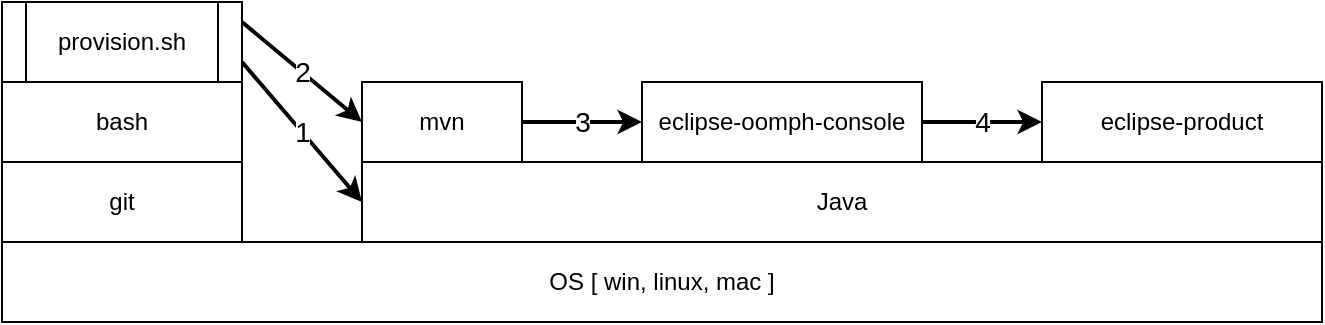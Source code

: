 <mxfile version="12.9.3" type="device" pages="2"><diagram id="CoWMTLG1CehITvHyafw2" name="Page-2"><mxGraphModel dx="1086" dy="966" grid="1" gridSize="10" guides="1" tooltips="1" connect="1" arrows="1" fold="1" page="1" pageScale="1" pageWidth="1654" pageHeight="1169" math="0" shadow="0"><root><mxCell id="JC8oujavfnuTxzvdn6N4-0"/><mxCell id="JC8oujavfnuTxzvdn6N4-1" parent="JC8oujavfnuTxzvdn6N4-0"/><mxCell id="WyvF1Z0GljX4EkI5DQej-1" value="Java" style="rounded=0;whiteSpace=wrap;html=1;" vertex="1" parent="JC8oujavfnuTxzvdn6N4-1"><mxGeometry x="220" y="480" width="480" height="40" as="geometry"/></mxCell><mxCell id="WyvF1Z0GljX4EkI5DQej-2" value="OS [ win, linux, mac ]" style="rounded=0;whiteSpace=wrap;html=1;" vertex="1" parent="JC8oujavfnuTxzvdn6N4-1"><mxGeometry x="40" y="520" width="660" height="40" as="geometry"/></mxCell><mxCell id="WyvF1Z0GljX4EkI5DQej-11" value="3" style="edgeStyle=none;rounded=0;orthogonalLoop=1;jettySize=auto;html=1;exitX=1;exitY=0.5;exitDx=0;exitDy=0;entryX=0;entryY=0.5;entryDx=0;entryDy=0;strokeWidth=2;fontSize=14;" edge="1" parent="JC8oujavfnuTxzvdn6N4-1" source="WyvF1Z0GljX4EkI5DQej-3" target="WyvF1Z0GljX4EkI5DQej-10"><mxGeometry relative="1" as="geometry"/></mxCell><mxCell id="WyvF1Z0GljX4EkI5DQej-3" value="mvn" style="rounded=0;whiteSpace=wrap;html=1;" vertex="1" parent="JC8oujavfnuTxzvdn6N4-1"><mxGeometry x="220" y="440" width="80" height="40" as="geometry"/></mxCell><mxCell id="WyvF1Z0GljX4EkI5DQej-4" value="git" style="rounded=0;whiteSpace=wrap;html=1;" vertex="1" parent="JC8oujavfnuTxzvdn6N4-1"><mxGeometry x="40" y="480" width="120" height="40" as="geometry"/></mxCell><mxCell id="WyvF1Z0GljX4EkI5DQej-5" value="bash" style="rounded=0;whiteSpace=wrap;html=1;" vertex="1" parent="JC8oujavfnuTxzvdn6N4-1"><mxGeometry x="40" y="440" width="120" height="40" as="geometry"/></mxCell><mxCell id="WyvF1Z0GljX4EkI5DQej-8" value="1" style="rounded=0;orthogonalLoop=1;jettySize=auto;html=1;exitX=1;exitY=0.75;exitDx=0;exitDy=0;entryX=0;entryY=0.5;entryDx=0;entryDy=0;strokeWidth=2;fontSize=14;spacing=2;" edge="1" parent="JC8oujavfnuTxzvdn6N4-1" source="WyvF1Z0GljX4EkI5DQej-7" target="WyvF1Z0GljX4EkI5DQej-1"><mxGeometry relative="1" as="geometry"/></mxCell><mxCell id="WyvF1Z0GljX4EkI5DQej-9" value="2" style="edgeStyle=none;rounded=0;orthogonalLoop=1;jettySize=auto;html=1;exitX=1;exitY=0.25;exitDx=0;exitDy=0;entryX=0;entryY=0.5;entryDx=0;entryDy=0;strokeWidth=2;fontSize=14;spacing=2;" edge="1" parent="JC8oujavfnuTxzvdn6N4-1" source="WyvF1Z0GljX4EkI5DQej-7" target="WyvF1Z0GljX4EkI5DQej-3"><mxGeometry relative="1" as="geometry"/></mxCell><mxCell id="WyvF1Z0GljX4EkI5DQej-7" value="provision.sh" style="shape=process;whiteSpace=wrap;html=1;backgroundOutline=1;" vertex="1" parent="JC8oujavfnuTxzvdn6N4-1"><mxGeometry x="40" y="400" width="120" height="40" as="geometry"/></mxCell><mxCell id="WyvF1Z0GljX4EkI5DQej-13" value="4" style="edgeStyle=none;rounded=0;orthogonalLoop=1;jettySize=auto;html=1;exitX=1;exitY=0.5;exitDx=0;exitDy=0;entryX=0;entryY=0.5;entryDx=0;entryDy=0;strokeWidth=2;fontSize=14;" edge="1" parent="JC8oujavfnuTxzvdn6N4-1" source="WyvF1Z0GljX4EkI5DQej-10" target="WyvF1Z0GljX4EkI5DQej-12"><mxGeometry relative="1" as="geometry"/></mxCell><mxCell id="WyvF1Z0GljX4EkI5DQej-10" value="eclipse-oomph-console" style="rounded=0;whiteSpace=wrap;html=1;" vertex="1" parent="JC8oujavfnuTxzvdn6N4-1"><mxGeometry x="360" y="440" width="140" height="40" as="geometry"/></mxCell><mxCell id="WyvF1Z0GljX4EkI5DQej-12" value="eclipse-product" style="rounded=0;whiteSpace=wrap;html=1;" vertex="1" parent="JC8oujavfnuTxzvdn6N4-1"><mxGeometry x="560" y="440" width="140" height="40" as="geometry"/></mxCell></root></mxGraphModel></diagram><diagram id="m2GB_y8g6KG8DCzBUbob" name="Overview"><mxGraphModel dx="1086" dy="966" grid="1" gridSize="10" guides="1" tooltips="1" connect="1" arrows="1" fold="1" page="1" pageScale="1" pageWidth="1654" pageHeight="1169" math="0" shadow="0"><root><mxCell id="0"/><mxCell id="1" parent="0"/><mxCell id="MmLk9jiyEygqF4Cp5ilk-51" value="install&lt;br&gt;&amp;amp;&lt;br&gt;configure" style="edgeStyle=none;rounded=0;orthogonalLoop=1;jettySize=auto;html=1;exitX=1;exitY=0.5;exitDx=0;exitDy=0;strokeColor=#000000;strokeWidth=3;fontSize=13;fontStyle=1;fillColor=#dae8fc;" parent="1" source="MmLk9jiyEygqF4Cp5ilk-1" target="MmLk9jiyEygqF4Cp5ilk-6" edge="1"><mxGeometry relative="1" as="geometry"/></mxCell><mxCell id="MmLk9jiyEygqF4Cp5ilk-56" value="self-update&lt;br&gt;product repo" style="edgeStyle=none;rounded=0;orthogonalLoop=1;jettySize=auto;html=1;strokeColor=#000000;strokeWidth=3;fontSize=13;fontStyle=1;dashed=1;" parent="1" source="MmLk9jiyEygqF4Cp5ilk-74" target="MmLk9jiyEygqF4Cp5ilk-55" edge="1"><mxGeometry relative="1" as="geometry"/></mxCell><mxCell id="MmLk9jiyEygqF4Cp5ilk-59" value="read" style="edgeStyle=none;rounded=0;orthogonalLoop=1;jettySize=auto;html=1;strokeColor=#000000;strokeWidth=3;fontSize=13;fontStyle=1;dashed=1;" parent="1" source="MmLk9jiyEygqF4Cp5ilk-74" target="MmLk9jiyEygqF4Cp5ilk-58" edge="1"><mxGeometry relative="1" as="geometry"/></mxCell><mxCell id="MmLk9jiyEygqF4Cp5ilk-1" value="oomph installer" style="shape=process;whiteSpace=wrap;html=1;backgroundOutline=1;fillColor=#f5f5f5;strokeColor=#666666;fontColor=#333333;" parent="1" vertex="1"><mxGeometry x="415" y="390" width="115" height="60" as="geometry"/></mxCell><mxCell id="MmLk9jiyEygqF4Cp5ilk-5" value="self-update" style="edgeStyle=orthogonalEdgeStyle;rounded=0;orthogonalLoop=1;jettySize=auto;html=1;exitX=0;exitY=0.25;exitDx=0;exitDy=0;curved=1;strokeWidth=3;fontStyle=1;fontSize=13;" parent="1" source="MmLk9jiyEygqF4Cp5ilk-74" target="MmLk9jiyEygqF4Cp5ilk-74" edge="1"><mxGeometry x="0.261" y="20" relative="1" as="geometry"><mxPoint x="444" y="340" as="targetPoint"/><Array as="points"><mxPoint x="380" y="405"/><mxPoint x="380" y="340"/><mxPoint x="444" y="340"/></Array><mxPoint as="offset"/></mxGeometry></mxCell><mxCell id="MmLk9jiyEygqF4Cp5ilk-54" value="oomph / Eclipse Installer - Model Overview" style="text;html=1;strokeColor=#000000;fillColor=none;align=center;verticalAlign=middle;whiteSpace=wrap;rounded=0;labelBackgroundColor=none;fontSize=36;" parent="1" vertex="1"><mxGeometry x="80" y="40" width="830" height="80" as="geometry"/></mxCell><mxCell id="MmLk9jiyEygqF4Cp5ilk-55" value="&amp;lt;p2 repo&amp;gt;&lt;br&gt;oomph product" style="shape=cylinder;whiteSpace=wrap;html=1;boundedLbl=1;backgroundOutline=1;labelBackgroundColor=none;strokeColor=#9673a6;fillColor=#e1d5e7;fontSize=14;" parent="1" vertex="1"><mxGeometry x="80" y="375" width="155" height="90" as="geometry"/></mxCell><mxCell id="MmLk9jiyEygqF4Cp5ilk-58" value="&amp;lt;p2 repo&amp;gt;&lt;br&gt;product/project bundles" style="shape=cylinder;whiteSpace=wrap;html=1;boundedLbl=1;backgroundOutline=1;labelBackgroundColor=none;strokeColor=#9673a6;fillColor=#e1d5e7;fontSize=14;" parent="1" vertex="1"><mxGeometry x="130" y="720" width="155" height="90" as="geometry"/></mxCell><mxCell id="MmLk9jiyEygqF4Cp5ilk-62" value="1" style="ellipse;whiteSpace=wrap;html=1;aspect=fixed;labelBackgroundColor=none;strokeColor=#b85450;fillColor=#f8cecc;fontSize=20;fontStyle=1;fontFamily=Lucida Console;" parent="1" vertex="1"><mxGeometry x="540" y="200" width="30" height="30" as="geometry"/></mxCell><mxCell id="MmLk9jiyEygqF4Cp5ilk-66" style="edgeStyle=none;rounded=0;orthogonalLoop=1;jettySize=auto;html=1;strokeColor=#000000;strokeWidth=3;fontFamily=Lucida Console;fontSize=14;" parent="1" source="MmLk9jiyEygqF4Cp5ilk-63" target="MmLk9jiyEygqF4Cp5ilk-1" edge="1"><mxGeometry relative="1" as="geometry"/></mxCell><mxCell id="MmLk9jiyEygqF4Cp5ilk-83" style="edgeStyle=none;rounded=0;orthogonalLoop=1;jettySize=auto;html=1;exitX=0.75;exitY=1;exitDx=0;exitDy=0;strokeColor=#000000;strokeWidth=3;fontFamily=Lucida Console;fontSize=14;" parent="1" source="MmLk9jiyEygqF4Cp5ilk-63" target="MmLk9jiyEygqF4Cp5ilk-76" edge="1"><mxGeometry relative="1" as="geometry"/></mxCell><mxCell id="MmLk9jiyEygqF4Cp5ilk-63" value="start.sh" style="shape=process;whiteSpace=wrap;html=1;backgroundOutline=1;labelBackgroundColor=none;strokeColor=#000000;fillColor=none;gradientColor=#ffffff;fontFamily=Lucida Console;fontSize=14;fontStyle=1" parent="1" vertex="1"><mxGeometry x="600" y="200" width="120" height="60" as="geometry"/></mxCell><mxCell id="MmLk9jiyEygqF4Cp5ilk-65" style="edgeStyle=none;rounded=0;orthogonalLoop=1;jettySize=auto;html=1;exitX=0.5;exitY=0.5;exitDx=0;exitDy=0;exitPerimeter=0;strokeColor=#000000;strokeWidth=3;fontFamily=Lucida Console;fontSize=14;" parent="1" source="MmLk9jiyEygqF4Cp5ilk-64" target="MmLk9jiyEygqF4Cp5ilk-63" edge="1"><mxGeometry relative="1" as="geometry"/></mxCell><mxCell id="MmLk9jiyEygqF4Cp5ilk-64" value="User" style="shape=umlActor;verticalLabelPosition=bottom;labelBackgroundColor=#ffffff;verticalAlign=top;html=1;outlineConnect=0;strokeColor=#000000;fillColor=none;gradientColor=#ffffff;fontFamily=Lucida Console;fontSize=14;" parent="1" vertex="1"><mxGeometry x="490" y="200" width="30" height="60" as="geometry"/></mxCell><mxCell id="MmLk9jiyEygqF4Cp5ilk-67" value="2" style="ellipse;whiteSpace=wrap;html=1;aspect=fixed;labelBackgroundColor=none;strokeColor=#b85450;fillColor=#f8cecc;fontSize=20;fontStyle=1;fontFamily=Lucida Console;" parent="1" vertex="1"><mxGeometry x="570" y="320" width="30" height="30" as="geometry"/></mxCell><mxCell id="MmLk9jiyEygqF4Cp5ilk-68" value="3" style="ellipse;whiteSpace=wrap;html=1;aspect=fixed;labelBackgroundColor=none;strokeColor=#b85450;fillColor=#f8cecc;fontSize=20;fontStyle=1;fontFamily=Lucida Console;" parent="1" vertex="1"><mxGeometry x="550" y="480" width="30" height="30" as="geometry"/></mxCell><mxCell id="MmLk9jiyEygqF4Cp5ilk-71" value="5" style="ellipse;whiteSpace=wrap;html=1;aspect=fixed;labelBackgroundColor=none;strokeColor=#b85450;fillColor=#f8cecc;fontSize=20;fontStyle=1;fontFamily=Lucida Console;" parent="1" vertex="1"><mxGeometry x="600" y="450" width="30" height="30" as="geometry"/></mxCell><mxCell id="MmLk9jiyEygqF4Cp5ilk-72" value="6" style="ellipse;whiteSpace=wrap;html=1;aspect=fixed;labelBackgroundColor=none;strokeColor=#b85450;fillColor=#f8cecc;fontSize=20;fontStyle=1;fontFamily=Lucida Console;" parent="1" vertex="1"><mxGeometry x="300" y="660" width="30" height="30" as="geometry"/></mxCell><mxCell id="MmLk9jiyEygqF4Cp5ilk-74" value="oomph installer" style="shape=process;whiteSpace=wrap;html=1;backgroundOutline=1;fillColor=#f5f5f5;strokeColor=#666666;fontColor=#333333;fontStyle=1" parent="1" vertex="1"><mxGeometry x="415" y="390" width="115" height="60" as="geometry"/></mxCell><mxCell id="MmLk9jiyEygqF4Cp5ilk-80" value="" style="group" parent="1" vertex="1" connectable="0"><mxGeometry x="690" y="360" width="380" height="120" as="geometry"/></mxCell><mxCell id="MmLk9jiyEygqF4Cp5ilk-57" value="" style="group;fillColor=#1ba1e2;strokeColor=#006EAF;fontColor=#ffffff;fontSize=14;fontStyle=0" parent="MmLk9jiyEygqF4Cp5ilk-80" vertex="1" connectable="0"><mxGeometry width="380" height="120" as="geometry"/></mxCell><mxCell id="MmLk9jiyEygqF4Cp5ilk-6" value="Eclipse Product" style="shape=process;whiteSpace=wrap;html=1;backgroundOutline=1;verticalAlign=top;spacingTop=10;size=0.044;fillColor=none;" parent="MmLk9jiyEygqF4Cp5ilk-80" vertex="1"><mxGeometry width="380" height="120" as="geometry"/></mxCell><mxCell id="MmLk9jiyEygqF4Cp5ilk-36" value="oomph&lt;br&gt;updater" style="shape=process;whiteSpace=wrap;html=1;backgroundOutline=1;fillColor=#f5f5f5;strokeColor=#666666;fontColor=#333333;" parent="MmLk9jiyEygqF4Cp5ilk-80" vertex="1"><mxGeometry x="140" y="40" width="100" height="60" as="geometry"/></mxCell><mxCell id="MmLk9jiyEygqF4Cp5ilk-39" value="oomph&lt;br&gt;project&lt;br&gt;setup" style="shape=process;whiteSpace=wrap;html=1;backgroundOutline=1;fillColor=#f5f5f5;strokeColor=#666666;fontColor=#333333;" parent="MmLk9jiyEygqF4Cp5ilk-80" vertex="1"><mxGeometry x="255" y="40" width="100" height="60" as="geometry"/></mxCell><mxCell id="MmLk9jiyEygqF4Cp5ilk-40" value="oomph&lt;br&gt;authoring" style="shape=process;whiteSpace=wrap;html=1;backgroundOutline=1;fillColor=#f5f5f5;strokeColor=#666666;fontColor=#333333;" parent="MmLk9jiyEygqF4Cp5ilk-80" vertex="1"><mxGeometry x="25" y="40" width="100" height="60" as="geometry"/></mxCell><mxCell id="MmLk9jiyEygqF4Cp5ilk-75" value="" style="group;fillColor=#1ba1e2;strokeColor=#006EAF;fontColor=#ffffff;fontSize=14;fontStyle=1" parent="MmLk9jiyEygqF4Cp5ilk-80" vertex="1" connectable="0"><mxGeometry width="380" height="120" as="geometry"/></mxCell><mxCell id="MmLk9jiyEygqF4Cp5ilk-76" value="Eclipse Product" style="shape=process;whiteSpace=wrap;html=1;backgroundOutline=1;verticalAlign=top;spacingTop=10;size=0.044;fillColor=none;fontStyle=1;fontSize=14;" parent="MmLk9jiyEygqF4Cp5ilk-75" vertex="1"><mxGeometry width="380" height="120" as="geometry"/></mxCell><mxCell id="MmLk9jiyEygqF4Cp5ilk-77" value="oomph&lt;br&gt;updater" style="shape=process;whiteSpace=wrap;html=1;backgroundOutline=1;fillColor=#f5f5f5;strokeColor=#666666;fontColor=#333333;fontStyle=1" parent="MmLk9jiyEygqF4Cp5ilk-75" vertex="1"><mxGeometry x="140" y="40" width="100" height="60" as="geometry"/></mxCell><mxCell id="MmLk9jiyEygqF4Cp5ilk-78" value="oomph&lt;br&gt;project&lt;br&gt;setup" style="shape=process;whiteSpace=wrap;html=1;backgroundOutline=1;fillColor=#f5f5f5;strokeColor=#666666;fontColor=#333333;fontStyle=1" parent="MmLk9jiyEygqF4Cp5ilk-75" vertex="1"><mxGeometry x="255" y="40" width="100" height="60" as="geometry"/></mxCell><mxCell id="MmLk9jiyEygqF4Cp5ilk-79" value="oomph&lt;br&gt;authoring" style="shape=process;whiteSpace=wrap;html=1;backgroundOutline=1;fillColor=#f5f5f5;strokeColor=#666666;fontColor=#333333;fontStyle=1" parent="MmLk9jiyEygqF4Cp5ilk-75" vertex="1"><mxGeometry x="25" y="40" width="100" height="60" as="geometry"/></mxCell><mxCell id="MmLk9jiyEygqF4Cp5ilk-81" value="1" style="ellipse;whiteSpace=wrap;html=1;aspect=fixed;labelBackgroundColor=none;strokeColor=#b85450;fillColor=#FF3333;fontSize=20;fontStyle=1;fontFamily=Lucida Console;" parent="1" vertex="1"><mxGeometry x="750" y="280" width="30" height="30" as="geometry"/></mxCell><mxCell id="MmLk9jiyEygqF4Cp5ilk-82" value="4" style="ellipse;whiteSpace=wrap;html=1;aspect=fixed;labelBackgroundColor=none;strokeColor=#b85450;fillColor=#f8cecc;fontSize=20;fontStyle=1;fontFamily=Lucida Console;" parent="1" vertex="1"><mxGeometry x="440" y="490" width="30" height="30" as="geometry"/></mxCell><mxCell id="MmLk9jiyEygqF4Cp5ilk-60" value="read" style="edgeStyle=none;rounded=0;orthogonalLoop=1;jettySize=auto;html=1;strokeColor=#000000;strokeWidth=3;fontSize=13;fontStyle=1;dashed=1;" parent="1" source="MmLk9jiyEygqF4Cp5ilk-36" target="MmLk9jiyEygqF4Cp5ilk-58" edge="1"><mxGeometry relative="1" as="geometry"/></mxCell><mxCell id="MmLk9jiyEygqF4Cp5ilk-53" value="write" style="edgeStyle=none;rounded=0;orthogonalLoop=1;jettySize=auto;html=1;exitX=0.5;exitY=1;exitDx=0;exitDy=0;entryX=0.5;entryY=0;entryDx=0;entryDy=0;strokeColor=#000000;strokeWidth=3;fontSize=13;fontStyle=1;fillColor=#dae8fc;dashed=1;dashPattern=1 1;" parent="1" source="MmLk9jiyEygqF4Cp5ilk-40" target="MmLk9jiyEygqF4Cp5ilk-3" edge="1"><mxGeometry relative="1" as="geometry"/></mxCell><mxCell id="MmLk9jiyEygqF4Cp5ilk-3" value="setup models" style="swimlane;fillColor=#fff2cc;strokeColor=#d6b656;labelBackgroundColor=#ffffff;swimlaneFillColor=#FFF8DB;gradientColor=#ffffff;" parent="1" vertex="1"><mxGeometry x="400" y="570" width="670" height="350" as="geometry"/></mxCell><mxCell id="MmLk9jiyEygqF4Cp5ilk-2" value="CatalogIndex" style="rounded=1;whiteSpace=wrap;html=1;" parent="MmLk9jiyEygqF4Cp5ilk-3" vertex="1"><mxGeometry x="20" y="40" width="105" height="30" as="geometry"/></mxCell><mxCell id="MmLk9jiyEygqF4Cp5ilk-9" value="Project Catalog" style="rounded=1;whiteSpace=wrap;html=1;fillColor=#d5e8d4;strokeColor=#82b366;" parent="MmLk9jiyEygqF4Cp5ilk-3" vertex="1"><mxGeometry x="105" y="210" width="110" height="30" as="geometry"/></mxCell><mxCell id="MmLk9jiyEygqF4Cp5ilk-4" value="Product Catalog" style="rounded=1;whiteSpace=wrap;html=1;fillColor=#dae8fc;strokeColor=#6c8ebf;" parent="MmLk9jiyEygqF4Cp5ilk-3" vertex="1"><mxGeometry x="105" y="120" width="110" height="30" as="geometry"/></mxCell><mxCell id="MmLk9jiyEygqF4Cp5ilk-7" value="Product Catalog" style="rounded=1;whiteSpace=wrap;html=1;fillColor=#dae8fc;strokeColor=#6c8ebf;" parent="MmLk9jiyEygqF4Cp5ilk-3" vertex="1"><mxGeometry x="115" y="130" width="110" height="30" as="geometry"/></mxCell><mxCell id="MmLk9jiyEygqF4Cp5ilk-8" value="Product Catalog" style="rounded=1;whiteSpace=wrap;html=1;fillColor=#dae8fc;strokeColor=#6c8ebf;" parent="MmLk9jiyEygqF4Cp5ilk-3" vertex="1"><mxGeometry x="125" y="140" width="110" height="30" as="geometry"/></mxCell><mxCell id="MmLk9jiyEygqF4Cp5ilk-12" value="Product" style="rounded=1;whiteSpace=wrap;html=1;fillColor=#dae8fc;strokeColor=#6c8ebf;" parent="MmLk9jiyEygqF4Cp5ilk-3" vertex="1"><mxGeometry x="295" y="120" width="110" height="30" as="geometry"/></mxCell><mxCell id="MmLk9jiyEygqF4Cp5ilk-17" value="Product Version" style="rounded=1;whiteSpace=wrap;html=1;fillColor=#dae8fc;strokeColor=#6c8ebf;" parent="MmLk9jiyEygqF4Cp5ilk-3" vertex="1"><mxGeometry x="485" y="120" width="110" height="30" as="geometry"/></mxCell><mxCell id="MmLk9jiyEygqF4Cp5ilk-22" value="Project" style="rounded=1;whiteSpace=wrap;html=1;fillColor=#d5e8d4;strokeColor=#82b366;" parent="MmLk9jiyEygqF4Cp5ilk-3" vertex="1"><mxGeometry x="295" y="210" width="110" height="30" as="geometry"/></mxCell><mxCell id="MmLk9jiyEygqF4Cp5ilk-26" value="Stream" style="rounded=1;whiteSpace=wrap;html=1;fillColor=#d5e8d4;strokeColor=#82b366;" parent="MmLk9jiyEygqF4Cp5ilk-3" vertex="1"><mxGeometry x="485" y="210" width="110" height="30" as="geometry"/></mxCell><mxCell id="MmLk9jiyEygqF4Cp5ilk-13" value="Product" style="rounded=1;whiteSpace=wrap;html=1;fillColor=#dae8fc;strokeColor=#6c8ebf;" parent="MmLk9jiyEygqF4Cp5ilk-3" vertex="1"><mxGeometry x="305" y="130" width="110" height="30" as="geometry"/></mxCell><mxCell id="MmLk9jiyEygqF4Cp5ilk-14" value="Product" style="rounded=1;whiteSpace=wrap;html=1;fillColor=#dae8fc;strokeColor=#6c8ebf;" parent="MmLk9jiyEygqF4Cp5ilk-3" vertex="1"><mxGeometry x="315" y="140" width="110" height="30" as="geometry"/></mxCell><mxCell id="MmLk9jiyEygqF4Cp5ilk-16" value="1..n" style="edgeStyle=orthogonalEdgeStyle;rounded=0;orthogonalLoop=1;jettySize=auto;html=1;exitX=1;exitY=0.5;exitDx=0;exitDy=0;strokeWidth=3;fillColor=#dae8fc;strokeColor=#000000;fontStyle=1;fontSize=13;" parent="MmLk9jiyEygqF4Cp5ilk-3" source="MmLk9jiyEygqF4Cp5ilk-8" target="MmLk9jiyEygqF4Cp5ilk-14" edge="1"><mxGeometry relative="1" as="geometry"/></mxCell><mxCell id="MmLk9jiyEygqF4Cp5ilk-18" value="Product Version" style="rounded=1;whiteSpace=wrap;html=1;fillColor=#dae8fc;strokeColor=#6c8ebf;" parent="MmLk9jiyEygqF4Cp5ilk-3" vertex="1"><mxGeometry x="495" y="130" width="110" height="30" as="geometry"/></mxCell><mxCell id="MmLk9jiyEygqF4Cp5ilk-19" value="Product Version" style="rounded=1;whiteSpace=wrap;html=1;fillColor=#dae8fc;strokeColor=#6c8ebf;" parent="MmLk9jiyEygqF4Cp5ilk-3" vertex="1"><mxGeometry x="505" y="140" width="110" height="30" as="geometry"/></mxCell><mxCell id="MmLk9jiyEygqF4Cp5ilk-20" value="1..n" style="edgeStyle=orthogonalEdgeStyle;rounded=0;orthogonalLoop=1;jettySize=auto;html=1;exitX=1;exitY=0.5;exitDx=0;exitDy=0;strokeWidth=3;fillColor=#dae8fc;strokeColor=#000000;fontSize=13;fontStyle=1;" parent="MmLk9jiyEygqF4Cp5ilk-3" source="MmLk9jiyEygqF4Cp5ilk-14" target="MmLk9jiyEygqF4Cp5ilk-19" edge="1"><mxGeometry relative="1" as="geometry"/></mxCell><mxCell id="MmLk9jiyEygqF4Cp5ilk-23" value="Project" style="rounded=1;whiteSpace=wrap;html=1;fillColor=#d5e8d4;strokeColor=#82b366;" parent="MmLk9jiyEygqF4Cp5ilk-3" vertex="1"><mxGeometry x="305" y="220" width="110" height="30" as="geometry"/></mxCell><mxCell id="MmLk9jiyEygqF4Cp5ilk-24" value="Project" style="rounded=1;whiteSpace=wrap;html=1;fillColor=#d5e8d4;strokeColor=#82b366;" parent="MmLk9jiyEygqF4Cp5ilk-3" vertex="1"><mxGeometry x="315" y="230" width="110" height="30" as="geometry"/></mxCell><mxCell id="MmLk9jiyEygqF4Cp5ilk-27" value="Stream" style="rounded=1;whiteSpace=wrap;html=1;fillColor=#d5e8d4;strokeColor=#82b366;" parent="MmLk9jiyEygqF4Cp5ilk-3" vertex="1"><mxGeometry x="495" y="220" width="110" height="30" as="geometry"/></mxCell><mxCell id="MmLk9jiyEygqF4Cp5ilk-28" value="Stream" style="rounded=1;whiteSpace=wrap;html=1;fillColor=#d5e8d4;strokeColor=#82b366;" parent="MmLk9jiyEygqF4Cp5ilk-3" vertex="1"><mxGeometry x="505" y="230" width="110" height="30" as="geometry"/></mxCell><mxCell id="MmLk9jiyEygqF4Cp5ilk-30" value="1..n" style="edgeStyle=orthogonalEdgeStyle;rounded=0;orthogonalLoop=1;jettySize=auto;html=1;exitX=1;exitY=0.5;exitDx=0;exitDy=0;strokeColor=#000000;strokeWidth=3;fillColor=#dae8fc;fontSize=13;fontStyle=1;" parent="MmLk9jiyEygqF4Cp5ilk-3" target="MmLk9jiyEygqF4Cp5ilk-28" edge="1"><mxGeometry relative="1" as="geometry"><mxPoint x="425" y="244.5" as="sourcePoint"/><mxPoint x="505" y="350" as="targetPoint"/><Array as="points"><mxPoint x="465" y="245"/><mxPoint x="465" y="245"/></Array></mxGeometry></mxCell><mxCell id="MmLk9jiyEygqF4Cp5ilk-34" value="Configuration" style="rounded=1;whiteSpace=wrap;html=1;fillColor=#ffe6cc;strokeColor=#d79b00;" parent="MmLk9jiyEygqF4Cp5ilk-3" vertex="1"><mxGeometry x="175" y="40" width="110" height="30" as="geometry"/></mxCell><mxCell id="MmLk9jiyEygqF4Cp5ilk-37" value="Task Registry" style="rounded=1;whiteSpace=wrap;html=1;fillColor=#e1d5e7;strokeColor=#9673a6;" parent="MmLk9jiyEygqF4Cp5ilk-3" vertex="1"><mxGeometry x="125" y="300" width="110" height="30" as="geometry"/></mxCell><mxCell id="MmLk9jiyEygqF4Cp5ilk-25" value="1..n" style="edgeStyle=orthogonalEdgeStyle;rounded=0;orthogonalLoop=1;jettySize=auto;html=1;exitX=1;exitY=0.5;exitDx=0;exitDy=0;strokeColor=#000000;strokeWidth=3;fillColor=#dae8fc;fontSize=13;fontStyle=1;" parent="MmLk9jiyEygqF4Cp5ilk-3" source="MmLk9jiyEygqF4Cp5ilk-11" target="MmLk9jiyEygqF4Cp5ilk-24" edge="1"><mxGeometry relative="1" as="geometry"/></mxCell><mxCell id="MmLk9jiyEygqF4Cp5ilk-10" value="Project Catalog" style="rounded=1;whiteSpace=wrap;html=1;fillColor=#d5e8d4;strokeColor=#82b366;" parent="MmLk9jiyEygqF4Cp5ilk-3" vertex="1"><mxGeometry x="115" y="220" width="110" height="30" as="geometry"/></mxCell><mxCell id="MmLk9jiyEygqF4Cp5ilk-11" value="Project Catalog" style="rounded=1;whiteSpace=wrap;html=1;fillColor=#d5e8d4;strokeColor=#82b366;" parent="MmLk9jiyEygqF4Cp5ilk-3" vertex="1"><mxGeometry x="125" y="230" width="110" height="30" as="geometry"/></mxCell><mxCell id="MmLk9jiyEygqF4Cp5ilk-45" value="Configuration" style="rounded=1;whiteSpace=wrap;html=1;fillColor=#ffe6cc;strokeColor=#d79b00;" parent="MmLk9jiyEygqF4Cp5ilk-3" vertex="1"><mxGeometry x="185" y="50" width="110" height="30" as="geometry"/></mxCell><mxCell id="MmLk9jiyEygqF4Cp5ilk-46" value="Configuration" style="rounded=1;whiteSpace=wrap;html=1;fillColor=#ffe6cc;strokeColor=#d79b00;" parent="MmLk9jiyEygqF4Cp5ilk-3" vertex="1"><mxGeometry x="195" y="60" width="110" height="30" as="geometry"/></mxCell><mxCell id="MmLk9jiyEygqF4Cp5ilk-44" value="1..1" style="edgeStyle=none;rounded=0;orthogonalLoop=1;jettySize=auto;html=1;strokeColor=#000000;strokeWidth=3;fontSize=13;fontStyle=1;fillColor=#dae8fc;" parent="MmLk9jiyEygqF4Cp5ilk-3" source="MmLk9jiyEygqF4Cp5ilk-46" target="MmLk9jiyEygqF4Cp5ilk-28" edge="1"><mxGeometry relative="1" as="geometry"/></mxCell><mxCell id="MmLk9jiyEygqF4Cp5ilk-43" value="1..1" style="rounded=0;orthogonalLoop=1;jettySize=auto;html=1;strokeColor=#000000;strokeWidth=3;fontSize=13;fontStyle=1;fillColor=#dae8fc;" parent="MmLk9jiyEygqF4Cp5ilk-3" source="MmLk9jiyEygqF4Cp5ilk-46" target="MmLk9jiyEygqF4Cp5ilk-19" edge="1"><mxGeometry relative="1" as="geometry"/></mxCell><mxCell id="MmLk9jiyEygqF4Cp5ilk-32" value="1..n" style="edgeStyle=orthogonalEdgeStyle;rounded=0;orthogonalLoop=1;jettySize=auto;html=1;exitX=0.5;exitY=1;exitDx=0;exitDy=0;strokeColor=#000000;strokeWidth=3;fontSize=13;fontStyle=1;fillColor=#dae8fc;labelPosition=left;verticalLabelPosition=middle;align=right;verticalAlign=middle;spacingLeft=0;spacingRight=10;" parent="MmLk9jiyEygqF4Cp5ilk-3" source="MmLk9jiyEygqF4Cp5ilk-2" target="MmLk9jiyEygqF4Cp5ilk-8" edge="1"><mxGeometry relative="1" as="geometry"><Array as="points"><mxPoint x="73" y="155"/></Array></mxGeometry></mxCell><mxCell id="MmLk9jiyEygqF4Cp5ilk-33" value="1..n" style="edgeStyle=orthogonalEdgeStyle;rounded=0;orthogonalLoop=1;jettySize=auto;html=1;exitX=0.5;exitY=1;exitDx=0;exitDy=0;strokeColor=#000000;strokeWidth=3;fontSize=13;fontStyle=1;fillColor=#dae8fc;spacingRight=10;labelPosition=left;verticalLabelPosition=middle;align=right;verticalAlign=middle;" parent="MmLk9jiyEygqF4Cp5ilk-3" source="MmLk9jiyEygqF4Cp5ilk-2" target="MmLk9jiyEygqF4Cp5ilk-11" edge="1"><mxGeometry x="0.463" relative="1" as="geometry"><Array as="points"><mxPoint x="73" y="245"/></Array><mxPoint as="offset"/></mxGeometry></mxCell><mxCell id="MmLk9jiyEygqF4Cp5ilk-38" value="1..n" style="edgeStyle=orthogonalEdgeStyle;rounded=0;orthogonalLoop=1;jettySize=auto;html=1;exitX=0.5;exitY=1;exitDx=0;exitDy=0;strokeColor=#000000;strokeWidth=3;fontSize=13;fontStyle=1;fillColor=#dae8fc;labelPosition=left;verticalLabelPosition=middle;align=right;verticalAlign=middle;spacingRight=10;" parent="MmLk9jiyEygqF4Cp5ilk-3" source="MmLk9jiyEygqF4Cp5ilk-2" target="MmLk9jiyEygqF4Cp5ilk-37" edge="1"><mxGeometry x="0.605" relative="1" as="geometry"><Array as="points"><mxPoint x="73" y="315"/></Array><mxPoint as="offset"/></mxGeometry></mxCell><mxCell id="MmLk9jiyEygqF4Cp5ilk-61" value="read" style="edgeStyle=none;rounded=0;orthogonalLoop=1;jettySize=auto;html=1;exitX=0.75;exitY=1;exitDx=0;exitDy=0;strokeColor=#000000;strokeWidth=3;fontSize=13;fontStyle=1;fillColor=#dae8fc;" parent="1" source="MmLk9jiyEygqF4Cp5ilk-1" target="MmLk9jiyEygqF4Cp5ilk-46" edge="1"><mxGeometry relative="1" as="geometry"/></mxCell><mxCell id="MmLk9jiyEygqF4Cp5ilk-35" value="read" style="rounded=0;orthogonalLoop=1;jettySize=auto;html=1;exitX=0.5;exitY=1;exitDx=0;exitDy=0;entryX=0.5;entryY=0;entryDx=0;entryDy=0;strokeColor=#000000;strokeWidth=3;fontSize=13;fontStyle=1;fillColor=#dae8fc;" parent="1" source="MmLk9jiyEygqF4Cp5ilk-1" target="MmLk9jiyEygqF4Cp5ilk-2" edge="1"><mxGeometry relative="1" as="geometry"/></mxCell><mxCell id="MmLk9jiyEygqF4Cp5ilk-41" value="read" style="rounded=0;orthogonalLoop=1;jettySize=auto;html=1;exitX=0.5;exitY=1;exitDx=0;exitDy=0;strokeColor=#000000;strokeWidth=3;fontSize=13;fontStyle=1;fillColor=#dae8fc;" parent="1" source="MmLk9jiyEygqF4Cp5ilk-36" target="MmLk9jiyEygqF4Cp5ilk-19" edge="1"><mxGeometry x="-0.541" y="-7" relative="1" as="geometry"><mxPoint as="offset"/></mxGeometry></mxCell><mxCell id="MmLk9jiyEygqF4Cp5ilk-52" value="read" style="edgeStyle=none;rounded=0;orthogonalLoop=1;jettySize=auto;html=1;exitX=0.5;exitY=1;exitDx=0;exitDy=0;strokeColor=#000000;strokeWidth=3;fontSize=13;fontStyle=1;fillColor=#dae8fc;" parent="1" source="MmLk9jiyEygqF4Cp5ilk-39" target="MmLk9jiyEygqF4Cp5ilk-28" edge="1"><mxGeometry x="-0.648" y="1" relative="1" as="geometry"><mxPoint as="offset"/></mxGeometry></mxCell><mxCell id="MmLk9jiyEygqF4Cp5ilk-87" value="2" style="ellipse;whiteSpace=wrap;html=1;aspect=fixed;labelBackgroundColor=none;strokeColor=#b85450;fillColor=#FF3333;fontSize=20;fontStyle=1;fontFamily=Lucida Console;" parent="1" vertex="1"><mxGeometry x="930" y="510" width="30" height="30" as="geometry"/></mxCell><mxCell id="MmLk9jiyEygqF4Cp5ilk-88" value="3" style="ellipse;whiteSpace=wrap;html=1;aspect=fixed;labelBackgroundColor=none;strokeColor=#b85450;fillColor=#FF3333;fontSize=20;fontStyle=1;fontFamily=Lucida Console;" parent="1" vertex="1"><mxGeometry x="760" y="520" width="30" height="30" as="geometry"/></mxCell><mxCell id="MmLk9jiyEygqF4Cp5ilk-90" value="Preferences" style="swimlane;labelBackgroundColor=none;strokeColor=#000000;fillColor=#FF3333;gradientColor=#ffffff;fontFamily=Lucida Console;fontSize=14;" parent="1" vertex="1"><mxGeometry x="1120" y="400" width="480" height="520" as="geometry"/></mxCell><mxCell id="MmLk9jiyEygqF4Cp5ilk-91" value="User scope&lt;br&gt;&lt;br&gt;&lt;font style=&quot;font-size: 10px&quot;&gt;%USERPROFILE%/.eclipse/org.eclipse.oomph.setup/setups/user.setup&lt;/font&gt;" style="rounded=0;whiteSpace=wrap;html=1;labelBackgroundColor=none;strokeColor=#000000;fillColor=#FFAEAB;gradientColor=#ffffff;fontFamily=Lucida Console;fontSize=14;verticalAlign=top;" parent="MmLk9jiyEygqF4Cp5ilk-90" vertex="1"><mxGeometry x="20" y="370" width="440" height="80" as="geometry"/></mxCell><mxCell id="3Hgm4flXs5Do33vXC5c9-2" value="Configuration scope&lt;br&gt;&lt;br&gt;&lt;span style=&quot;color: rgb(76 , 77 , 78) ; font-family: &amp;#34;roboto&amp;#34; , &amp;#34;libre franklin&amp;#34; , &amp;#34;helvetica neue&amp;#34; , &amp;#34;helvetica&amp;#34; , &amp;#34;arial&amp;#34; , sans-serif ; text-align: left&quot;&gt;shared by all workspaces that are launched using a particular configuration of Eclipse product&lt;/span&gt;" style="rounded=0;whiteSpace=wrap;html=1;labelBackgroundColor=none;strokeColor=#000000;fillColor=#FFAEAB;gradientColor=#ffffff;fontFamily=Lucida Console;fontSize=14;verticalAlign=top;" parent="MmLk9jiyEygqF4Cp5ilk-90" vertex="1"><mxGeometry x="20" y="40" width="440" height="80" as="geometry"/></mxCell><mxCell id="3Hgm4flXs5Do33vXC5c9-3" value="Instance scope&lt;br&gt;&lt;br&gt;&lt;div style=&quot;text-align: left&quot;&gt;&lt;span&gt;&lt;font color=&quot;#4c4d4e&quot; face=&quot;roboto, libre franklin, helvetica neue, helvetica, arial, sans-serif&quot;&gt;&amp;nbsp;Preferences in this scope are specific to a single Eclipse workspace.&lt;/font&gt;&lt;/span&gt;&lt;/div&gt;" style="rounded=0;whiteSpace=wrap;html=1;labelBackgroundColor=none;strokeColor=#000000;fillColor=#FFAEAB;gradientColor=#ffffff;fontFamily=Lucida Console;fontSize=14;verticalAlign=top;" parent="MmLk9jiyEygqF4Cp5ilk-90" vertex="1"><mxGeometry x="20" y="140" width="440" height="80" as="geometry"/></mxCell><mxCell id="3Hgm4flXs5Do33vXC5c9-4" value="Default Scope&lt;br&gt;&lt;br&gt;&lt;span style=&quot;color: rgb(76 , 77 , 78) ; font-family: &amp;#34;roboto&amp;#34; , &amp;#34;libre franklin&amp;#34; , &amp;#34;helvetica neue&amp;#34; , &amp;#34;helvetica&amp;#34; , &amp;#34;arial&amp;#34; , sans-serif ; text-align: left&quot;&gt;This scope is not stored on disk at all but can be used to store default values for all your keys.&lt;/span&gt;" style="rounded=0;whiteSpace=wrap;html=1;labelBackgroundColor=none;strokeColor=#000000;fillColor=#FFAEAB;gradientColor=#ffffff;fontFamily=Lucida Console;fontSize=14;verticalAlign=top;" parent="MmLk9jiyEygqF4Cp5ilk-90" vertex="1"><mxGeometry x="20" y="240" width="210" height="110" as="geometry"/></mxCell><mxCell id="3Hgm4flXs5Do33vXC5c9-6" value="Bundle Default Scope&lt;br&gt;&lt;br&gt;&lt;span style=&quot;color: rgb(76 , 77 , 78) ; font-family: &amp;#34;roboto&amp;#34; , &amp;#34;libre franklin&amp;#34; , &amp;#34;helvetica neue&amp;#34; , &amp;#34;helvetica&amp;#34; , &amp;#34;arial&amp;#34; , sans-serif ; text-align: left&quot;&gt;Like defaut, but&amp;nbsp;&lt;/span&gt;&lt;span style=&quot;color: rgb(76 , 77 , 78) ; font-family: &amp;#34;roboto&amp;#34; , &amp;#34;libre franklin&amp;#34; , &amp;#34;helvetica neue&amp;#34; , &amp;#34;helvetica&amp;#34; , &amp;#34;arial&amp;#34; , sans-serif ; text-align: left&quot;&gt;&amp;nbsp;read from a particular bundle's &quot;preferences.ini&quot; file.&lt;/span&gt;" style="rounded=0;whiteSpace=wrap;html=1;labelBackgroundColor=none;strokeColor=#000000;fillColor=#FFAEAB;gradientColor=#ffffff;fontFamily=Lucida Console;fontSize=14;verticalAlign=top;" parent="MmLk9jiyEygqF4Cp5ilk-90" vertex="1"><mxGeometry x="250" y="240" width="210" height="110" as="geometry"/></mxCell></root></mxGraphModel></diagram></mxfile>